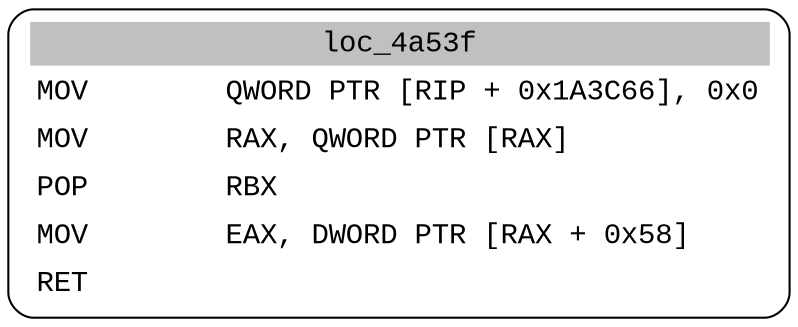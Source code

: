 digraph asm_graph {
1941 [
shape="Mrecord" fontname="Courier New"label =<<table border="0" cellborder="0" cellpadding="3"><tr><td align="center" colspan="2" bgcolor="grey">loc_4a53f</td></tr><tr><td align="left">MOV        QWORD PTR [RIP + 0x1A3C66], 0x0</td></tr><tr><td align="left">MOV        RAX, QWORD PTR [RAX]</td></tr><tr><td align="left">POP        RBX</td></tr><tr><td align="left">MOV        EAX, DWORD PTR [RAX + 0x58]</td></tr><tr><td align="left">RET        </td></tr></table>> ];
}